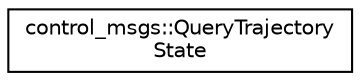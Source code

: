 digraph "Graphical Class Hierarchy"
{
  edge [fontname="Helvetica",fontsize="10",labelfontname="Helvetica",labelfontsize="10"];
  node [fontname="Helvetica",fontsize="10",shape=record];
  rankdir="LR";
  Node1 [label="control_msgs::QueryTrajectory\lState",height=0.2,width=0.4,color="black", fillcolor="white", style="filled",URL="$classcontrol__msgs_1_1_query_trajectory_state.html"];
}
